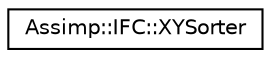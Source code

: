 digraph "Graphical Class Hierarchy"
{
  edge [fontname="Helvetica",fontsize="10",labelfontname="Helvetica",labelfontsize="10"];
  node [fontname="Helvetica",fontsize="10",shape=record];
  rankdir="LR";
  Node1 [label="Assimp::IFC::XYSorter",height=0.2,width=0.4,color="black", fillcolor="white", style="filled",URL="$struct_assimp_1_1_i_f_c_1_1_x_y_sorter.html"];
}

